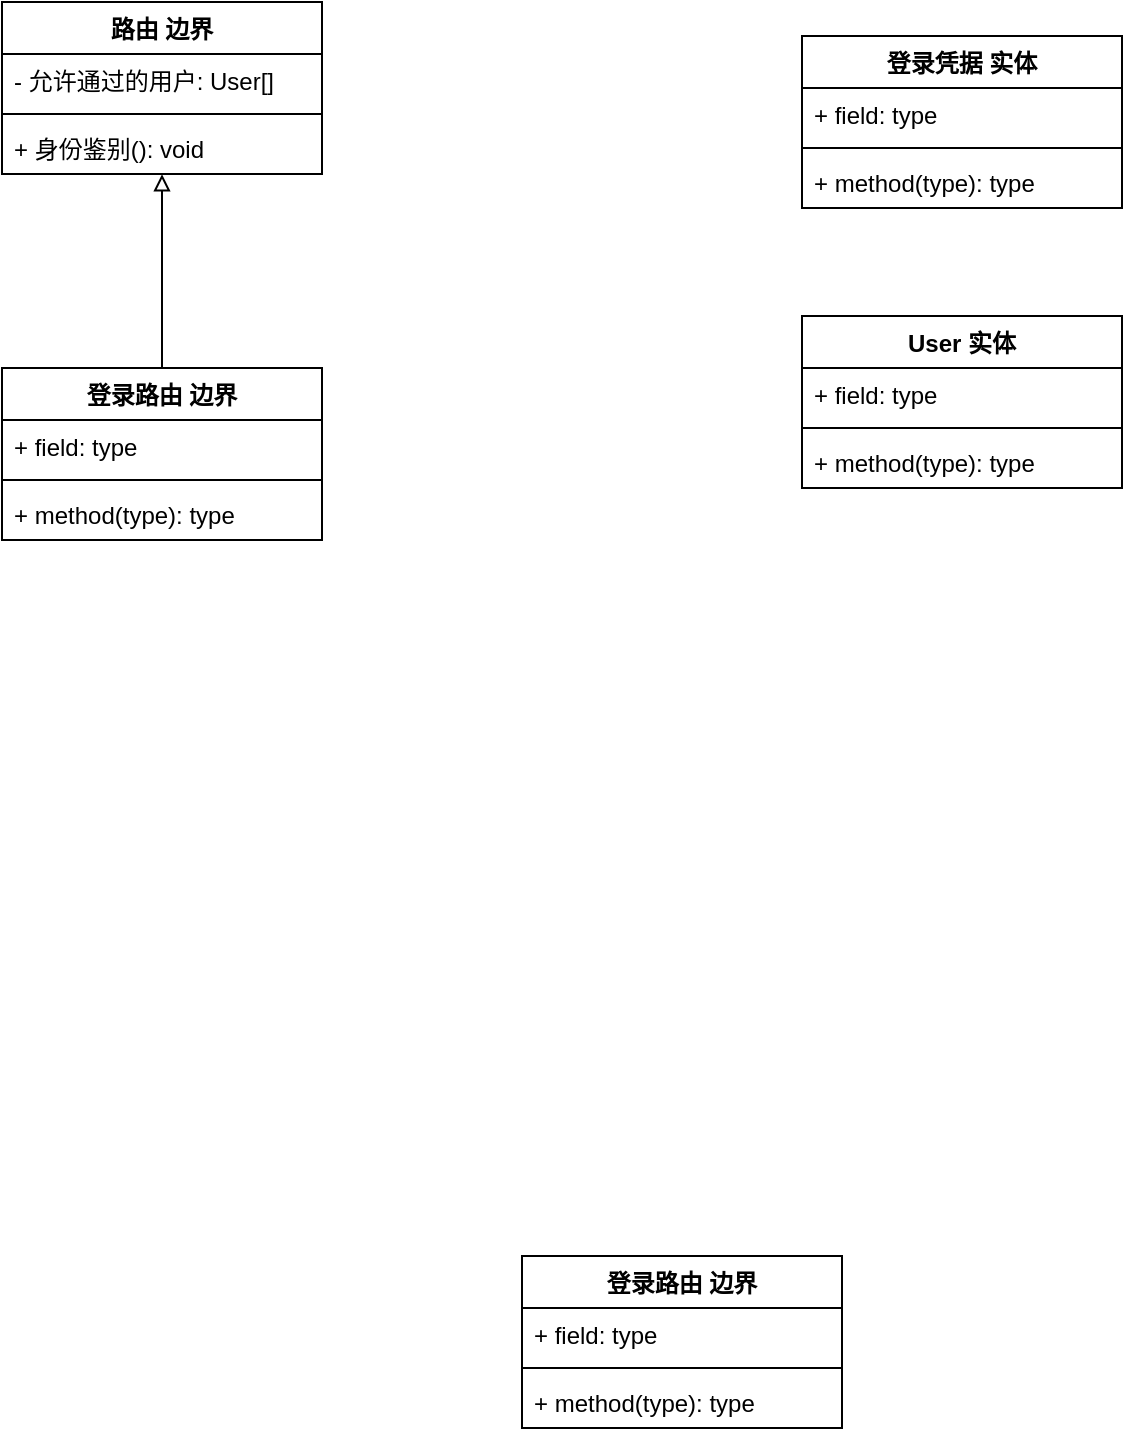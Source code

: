 <mxfile version="12.1.0" type="device" pages="2"><diagram id="WMdqOIAfoDG7tJgj_Yk1" name="类"><mxGraphModel dx="905" dy="680" grid="1" gridSize="10" guides="1" tooltips="1" connect="1" arrows="1" fold="1" page="1" pageScale="1" pageWidth="827" pageHeight="1169" math="0" shadow="0"><root><mxCell id="_YkGg86lz64b4BUzdBZd-0"/><mxCell id="_YkGg86lz64b4BUzdBZd-1" parent="_YkGg86lz64b4BUzdBZd-0"/><mxCell id="_YkGg86lz64b4BUzdBZd-2" value="User 实体" style="swimlane;fontStyle=1;align=center;verticalAlign=top;childLayout=stackLayout;horizontal=1;startSize=26;horizontalStack=0;resizeParent=1;resizeParentMax=0;resizeLast=0;collapsible=1;marginBottom=0;" vertex="1" parent="_YkGg86lz64b4BUzdBZd-1"><mxGeometry x="440" y="320" width="160" height="86" as="geometry"><mxRectangle x="333" y="320" width="90" height="26" as="alternateBounds"/></mxGeometry></mxCell><mxCell id="_YkGg86lz64b4BUzdBZd-3" value="+ field: type" style="text;strokeColor=none;fillColor=none;align=left;verticalAlign=top;spacingLeft=4;spacingRight=4;overflow=hidden;rotatable=0;points=[[0,0.5],[1,0.5]];portConstraint=eastwest;" vertex="1" parent="_YkGg86lz64b4BUzdBZd-2"><mxGeometry y="26" width="160" height="26" as="geometry"/></mxCell><mxCell id="_YkGg86lz64b4BUzdBZd-4" value="" style="line;strokeWidth=1;fillColor=none;align=left;verticalAlign=middle;spacingTop=-1;spacingLeft=3;spacingRight=3;rotatable=0;labelPosition=right;points=[];portConstraint=eastwest;" vertex="1" parent="_YkGg86lz64b4BUzdBZd-2"><mxGeometry y="52" width="160" height="8" as="geometry"/></mxCell><mxCell id="_YkGg86lz64b4BUzdBZd-5" value="+ method(type): type" style="text;strokeColor=none;fillColor=none;align=left;verticalAlign=top;spacingLeft=4;spacingRight=4;overflow=hidden;rotatable=0;points=[[0,0.5],[1,0.5]];portConstraint=eastwest;" vertex="1" parent="_YkGg86lz64b4BUzdBZd-2"><mxGeometry y="60" width="160" height="26" as="geometry"/></mxCell><mxCell id="_YkGg86lz64b4BUzdBZd-7" value="登录凭据 实体" style="swimlane;fontStyle=1;align=center;verticalAlign=top;childLayout=stackLayout;horizontal=1;startSize=26;horizontalStack=0;resizeParent=1;resizeParentMax=0;resizeLast=0;collapsible=1;marginBottom=0;" vertex="1" parent="_YkGg86lz64b4BUzdBZd-1"><mxGeometry x="440" y="180" width="160" height="86" as="geometry"><mxRectangle x="333" y="180" width="110" height="26" as="alternateBounds"/></mxGeometry></mxCell><mxCell id="_YkGg86lz64b4BUzdBZd-8" value="+ field: type" style="text;strokeColor=none;fillColor=none;align=left;verticalAlign=top;spacingLeft=4;spacingRight=4;overflow=hidden;rotatable=0;points=[[0,0.5],[1,0.5]];portConstraint=eastwest;" vertex="1" parent="_YkGg86lz64b4BUzdBZd-7"><mxGeometry y="26" width="160" height="26" as="geometry"/></mxCell><mxCell id="_YkGg86lz64b4BUzdBZd-9" value="" style="line;strokeWidth=1;fillColor=none;align=left;verticalAlign=middle;spacingTop=-1;spacingLeft=3;spacingRight=3;rotatable=0;labelPosition=right;points=[];portConstraint=eastwest;" vertex="1" parent="_YkGg86lz64b4BUzdBZd-7"><mxGeometry y="52" width="160" height="8" as="geometry"/></mxCell><mxCell id="_YkGg86lz64b4BUzdBZd-10" value="+ method(type): type" style="text;strokeColor=none;fillColor=none;align=left;verticalAlign=top;spacingLeft=4;spacingRight=4;overflow=hidden;rotatable=0;points=[[0,0.5],[1,0.5]];portConstraint=eastwest;" vertex="1" parent="_YkGg86lz64b4BUzdBZd-7"><mxGeometry y="60" width="160" height="26" as="geometry"/></mxCell><mxCell id="_YkGg86lz64b4BUzdBZd-15" value="登录路由 边界" style="swimlane;fontStyle=1;align=center;verticalAlign=top;childLayout=stackLayout;horizontal=1;startSize=26;horizontalStack=0;resizeParent=1;resizeParentMax=0;resizeLast=0;collapsible=1;marginBottom=0;" vertex="1" parent="_YkGg86lz64b4BUzdBZd-1"><mxGeometry x="300" y="790" width="160" height="86" as="geometry"/></mxCell><mxCell id="_YkGg86lz64b4BUzdBZd-16" value="+ field: type" style="text;strokeColor=none;fillColor=none;align=left;verticalAlign=top;spacingLeft=4;spacingRight=4;overflow=hidden;rotatable=0;points=[[0,0.5],[1,0.5]];portConstraint=eastwest;" vertex="1" parent="_YkGg86lz64b4BUzdBZd-15"><mxGeometry y="26" width="160" height="26" as="geometry"/></mxCell><mxCell id="_YkGg86lz64b4BUzdBZd-17" value="" style="line;strokeWidth=1;fillColor=none;align=left;verticalAlign=middle;spacingTop=-1;spacingLeft=3;spacingRight=3;rotatable=0;labelPosition=right;points=[];portConstraint=eastwest;" vertex="1" parent="_YkGg86lz64b4BUzdBZd-15"><mxGeometry y="52" width="160" height="8" as="geometry"/></mxCell><mxCell id="_YkGg86lz64b4BUzdBZd-18" value="+ method(type): type" style="text;strokeColor=none;fillColor=none;align=left;verticalAlign=top;spacingLeft=4;spacingRight=4;overflow=hidden;rotatable=0;points=[[0,0.5],[1,0.5]];portConstraint=eastwest;" vertex="1" parent="_YkGg86lz64b4BUzdBZd-15"><mxGeometry y="60" width="160" height="26" as="geometry"/></mxCell><mxCell id="_YkGg86lz64b4BUzdBZd-33" style="edgeStyle=orthogonalEdgeStyle;rounded=0;orthogonalLoop=1;jettySize=auto;html=1;exitX=0.5;exitY=0;exitDx=0;exitDy=0;entryX=0.5;entryY=1.006;entryDx=0;entryDy=0;entryPerimeter=0;endArrow=block;endFill=0;" edge="1" parent="_YkGg86lz64b4BUzdBZd-1" source="_YkGg86lz64b4BUzdBZd-24" target="_YkGg86lz64b4BUzdBZd-31"><mxGeometry relative="1" as="geometry"/></mxCell><mxCell id="_YkGg86lz64b4BUzdBZd-24" value="登录路由 边界" style="swimlane;fontStyle=1;align=center;verticalAlign=top;childLayout=stackLayout;horizontal=1;startSize=26;horizontalStack=0;resizeParent=1;resizeParentMax=0;resizeLast=0;collapsible=1;marginBottom=0;" vertex="1" parent="_YkGg86lz64b4BUzdBZd-1"><mxGeometry x="40" y="346" width="160" height="86" as="geometry"><mxRectangle x="40" y="180" width="80" height="26" as="alternateBounds"/></mxGeometry></mxCell><mxCell id="_YkGg86lz64b4BUzdBZd-25" value="+ field: type" style="text;strokeColor=none;fillColor=none;align=left;verticalAlign=top;spacingLeft=4;spacingRight=4;overflow=hidden;rotatable=0;points=[[0,0.5],[1,0.5]];portConstraint=eastwest;" vertex="1" parent="_YkGg86lz64b4BUzdBZd-24"><mxGeometry y="26" width="160" height="26" as="geometry"/></mxCell><mxCell id="_YkGg86lz64b4BUzdBZd-26" value="" style="line;strokeWidth=1;fillColor=none;align=left;verticalAlign=middle;spacingTop=-1;spacingLeft=3;spacingRight=3;rotatable=0;labelPosition=right;points=[];portConstraint=eastwest;" vertex="1" parent="_YkGg86lz64b4BUzdBZd-24"><mxGeometry y="52" width="160" height="8" as="geometry"/></mxCell><mxCell id="_YkGg86lz64b4BUzdBZd-27" value="+ method(type): type" style="text;strokeColor=none;fillColor=none;align=left;verticalAlign=top;spacingLeft=4;spacingRight=4;overflow=hidden;rotatable=0;points=[[0,0.5],[1,0.5]];portConstraint=eastwest;" vertex="1" parent="_YkGg86lz64b4BUzdBZd-24"><mxGeometry y="60" width="160" height="26" as="geometry"/></mxCell><mxCell id="_YkGg86lz64b4BUzdBZd-28" value="路由 边界" style="swimlane;fontStyle=1;align=center;verticalAlign=top;childLayout=stackLayout;horizontal=1;startSize=26;horizontalStack=0;resizeParent=1;resizeParentMax=0;resizeLast=0;collapsible=1;marginBottom=0;" vertex="1" parent="_YkGg86lz64b4BUzdBZd-1"><mxGeometry x="40" y="163" width="160" height="86" as="geometry"><mxRectangle x="40" y="320" width="80" height="26" as="alternateBounds"/></mxGeometry></mxCell><mxCell id="_YkGg86lz64b4BUzdBZd-29" value="- 允许通过的用户: User[]" style="text;strokeColor=none;fillColor=none;align=left;verticalAlign=top;spacingLeft=4;spacingRight=4;overflow=hidden;rotatable=0;points=[[0,0.5],[1,0.5]];portConstraint=eastwest;" vertex="1" parent="_YkGg86lz64b4BUzdBZd-28"><mxGeometry y="26" width="160" height="26" as="geometry"/></mxCell><mxCell id="_YkGg86lz64b4BUzdBZd-30" value="" style="line;strokeWidth=1;fillColor=none;align=left;verticalAlign=middle;spacingTop=-1;spacingLeft=3;spacingRight=3;rotatable=0;labelPosition=right;points=[];portConstraint=eastwest;" vertex="1" parent="_YkGg86lz64b4BUzdBZd-28"><mxGeometry y="52" width="160" height="8" as="geometry"/></mxCell><mxCell id="_YkGg86lz64b4BUzdBZd-31" value="+ 身份鉴别(): void" style="text;strokeColor=none;fillColor=none;align=left;verticalAlign=top;spacingLeft=4;spacingRight=4;overflow=hidden;rotatable=0;points=[[0,0.5],[1,0.5]];portConstraint=eastwest;" vertex="1" parent="_YkGg86lz64b4BUzdBZd-28"><mxGeometry y="60" width="160" height="26" as="geometry"/></mxCell></root></mxGraphModel></diagram><diagram id="NPBGxpgddSjCqAR05540" name="顺序"><mxGraphModel dx="1422" dy="832" grid="1" gridSize="10" guides="1" tooltips="1" connect="1" arrows="1" fold="1" page="1" pageScale="1" pageWidth="827" pageHeight="1169" math="0" shadow="0"><root><mxCell id="0"/><mxCell id="1" parent="0"/><mxCell id="ODqRiFq9FD9E3GvIUsXF-1" value=":Object" style="shape=umlLifeline;perimeter=lifelinePerimeter;whiteSpace=wrap;html=1;container=1;collapsible=0;recursiveResize=0;outlineConnect=0;" vertex="1" parent="1"><mxGeometry x="80" y="40" width="100" height="300" as="geometry"/></mxCell><mxCell id="ODqRiFq9FD9E3GvIUsXF-2" value=":Object" style="shape=umlLifeline;perimeter=lifelinePerimeter;whiteSpace=wrap;html=1;container=1;collapsible=0;recursiveResize=0;outlineConnect=0;" vertex="1" parent="1"><mxGeometry x="363" y="40" width="100" height="310" as="geometry"/></mxCell><mxCell id="ODqRiFq9FD9E3GvIUsXF-3" value="" style="line;strokeWidth=1;fillColor=none;align=left;verticalAlign=middle;spacingTop=-1;spacingLeft=3;spacingRight=3;rotatable=0;labelPosition=right;points=[];portConstraint=eastwest;direction=south;" vertex="1" parent="1"><mxGeometry x="268" y="40" width="8" height="650" as="geometry"/></mxCell></root></mxGraphModel></diagram></mxfile>